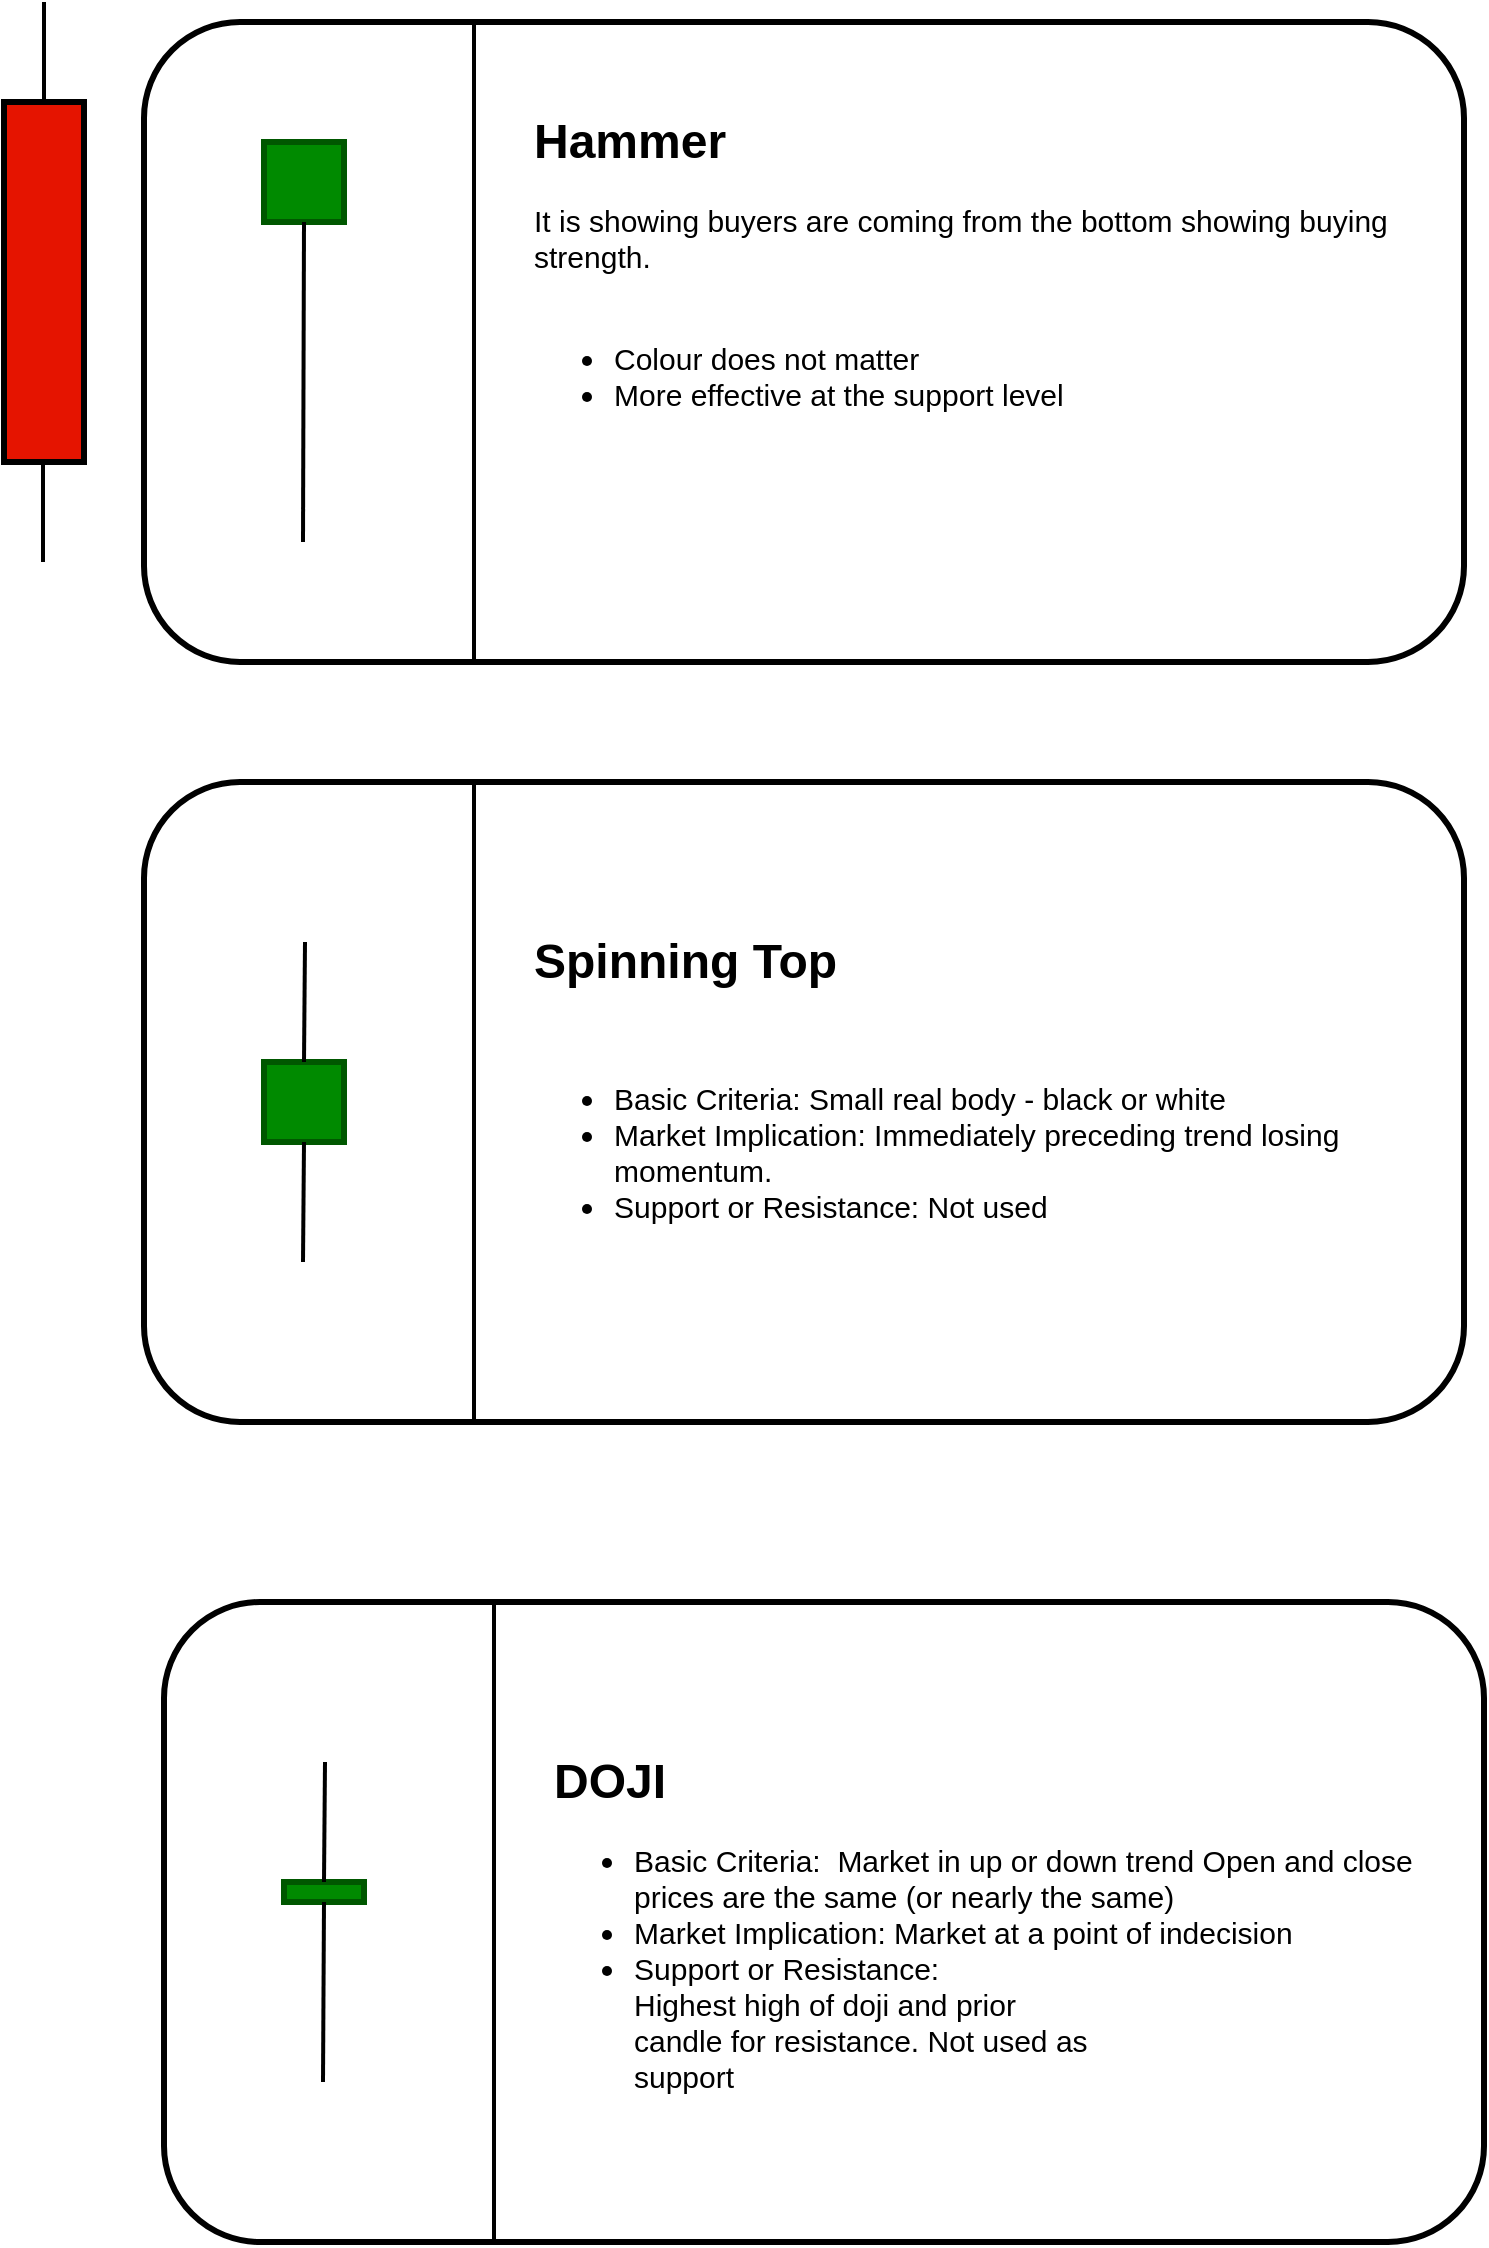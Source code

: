 <mxfile version="20.4.0" type="github">
  <diagram id="h9bAmnUel5tqnT0y4ZWO" name="Page-1">
    <mxGraphModel dx="868" dy="482" grid="1" gridSize="10" guides="1" tooltips="1" connect="1" arrows="1" fold="1" page="1" pageScale="1" pageWidth="2336" pageHeight="1654" math="0" shadow="0">
      <root>
        <mxCell id="0" />
        <mxCell id="1" parent="0" />
        <mxCell id="KAJTuQCDLY8XCAWW465p-1" value="" style="rounded=1;whiteSpace=wrap;html=1;strokeWidth=3;" vertex="1" parent="1">
          <mxGeometry x="690" y="120" width="660" height="320" as="geometry" />
        </mxCell>
        <mxCell id="KAJTuQCDLY8XCAWW465p-2" value="" style="rounded=0;whiteSpace=wrap;html=1;fillColor=#e51400;fontColor=#ffffff;strokeColor=#000000;strokeWidth=3;" vertex="1" parent="1">
          <mxGeometry x="620" y="160" width="40" height="180" as="geometry" />
        </mxCell>
        <mxCell id="KAJTuQCDLY8XCAWW465p-4" value="" style="endArrow=none;html=1;rounded=0;strokeWidth=2;" edge="1" parent="1">
          <mxGeometry width="50" height="50" relative="1" as="geometry">
            <mxPoint x="640" y="160" as="sourcePoint" />
            <mxPoint x="640" y="110" as="targetPoint" />
          </mxGeometry>
        </mxCell>
        <mxCell id="KAJTuQCDLY8XCAWW465p-5" value="" style="endArrow=none;html=1;rounded=0;strokeWidth=2;" edge="1" parent="1">
          <mxGeometry width="50" height="50" relative="1" as="geometry">
            <mxPoint x="639.5" y="390" as="sourcePoint" />
            <mxPoint x="639.5" y="340" as="targetPoint" />
          </mxGeometry>
        </mxCell>
        <mxCell id="KAJTuQCDLY8XCAWW465p-6" value="" style="rounded=0;whiteSpace=wrap;html=1;fillColor=#008a00;fontColor=#ffffff;strokeColor=#005700;strokeWidth=3;" vertex="1" parent="1">
          <mxGeometry x="750" y="180" width="40" height="40" as="geometry" />
        </mxCell>
        <mxCell id="KAJTuQCDLY8XCAWW465p-8" value="" style="endArrow=none;html=1;rounded=0;strokeWidth=2;entryX=0.5;entryY=1;entryDx=0;entryDy=0;" edge="1" parent="1" target="KAJTuQCDLY8XCAWW465p-6">
          <mxGeometry width="50" height="50" relative="1" as="geometry">
            <mxPoint x="769.5" y="380" as="sourcePoint" />
            <mxPoint x="769.5" y="330" as="targetPoint" />
          </mxGeometry>
        </mxCell>
        <mxCell id="KAJTuQCDLY8XCAWW465p-11" value="&lt;h1&gt;Hammer&lt;/h1&gt;&lt;div style=&quot;font-size: 15px;&quot;&gt;&lt;font style=&quot;font-size: 15px;&quot;&gt;It is showing buyers are coming from the bottom showing buying strength.&lt;/font&gt;&lt;/div&gt;&lt;div style=&quot;font-size: 15px;&quot;&gt;&lt;font style=&quot;font-size: 15px;&quot;&gt;&lt;br&gt;&lt;/font&gt;&lt;/div&gt;&lt;div style=&quot;font-size: 15px;&quot;&gt;&lt;ul style=&quot;&quot;&gt;&lt;li style=&quot;&quot;&gt;&lt;font style=&quot;font-size: 15px;&quot;&gt;Colour does not matter&amp;nbsp;&lt;/font&gt;&lt;/li&gt;&lt;li style=&quot;&quot;&gt;&lt;font style=&quot;font-size: 15px;&quot;&gt;More effective at the support level&lt;/font&gt;&lt;/li&gt;&lt;/ul&gt;&lt;/div&gt;" style="text;html=1;strokeColor=none;fillColor=none;spacing=5;spacingTop=-20;whiteSpace=wrap;overflow=hidden;rounded=0;strokeWidth=3;" vertex="1" parent="1">
          <mxGeometry x="880" y="160" width="460" height="210" as="geometry" />
        </mxCell>
        <mxCell id="KAJTuQCDLY8XCAWW465p-12" value="" style="endArrow=none;html=1;rounded=0;strokeWidth=2;fontSize=15;" edge="1" parent="1" source="KAJTuQCDLY8XCAWW465p-1">
          <mxGeometry width="50" height="50" relative="1" as="geometry">
            <mxPoint x="920" y="440" as="sourcePoint" />
            <mxPoint x="915" y="120" as="targetPoint" />
          </mxGeometry>
        </mxCell>
        <mxCell id="KAJTuQCDLY8XCAWW465p-13" value="" style="endArrow=none;html=1;rounded=0;strokeWidth=2;fontSize=15;entryX=0.25;entryY=0;entryDx=0;entryDy=0;exitX=0.25;exitY=1;exitDx=0;exitDy=0;" edge="1" parent="1" source="KAJTuQCDLY8XCAWW465p-1" target="KAJTuQCDLY8XCAWW465p-1">
          <mxGeometry width="50" height="50" relative="1" as="geometry">
            <mxPoint x="918" y="430" as="sourcePoint" />
            <mxPoint x="930" y="120" as="targetPoint" />
          </mxGeometry>
        </mxCell>
        <mxCell id="KAJTuQCDLY8XCAWW465p-15" value="" style="rounded=1;whiteSpace=wrap;html=1;strokeWidth=3;" vertex="1" parent="1">
          <mxGeometry x="690" y="500" width="660" height="320" as="geometry" />
        </mxCell>
        <mxCell id="KAJTuQCDLY8XCAWW465p-16" value="" style="rounded=0;whiteSpace=wrap;html=1;fillColor=#008a00;fontColor=#ffffff;strokeColor=#005700;strokeWidth=3;" vertex="1" parent="1">
          <mxGeometry x="750" y="640" width="40" height="40" as="geometry" />
        </mxCell>
        <mxCell id="KAJTuQCDLY8XCAWW465p-17" value="" style="endArrow=none;html=1;rounded=0;strokeWidth=2;entryX=0.5;entryY=1;entryDx=0;entryDy=0;" edge="1" parent="1" target="KAJTuQCDLY8XCAWW465p-16">
          <mxGeometry width="50" height="50" relative="1" as="geometry">
            <mxPoint x="769.5" y="740" as="sourcePoint" />
            <mxPoint x="769.5" y="690" as="targetPoint" />
          </mxGeometry>
        </mxCell>
        <mxCell id="KAJTuQCDLY8XCAWW465p-18" value="&lt;h1&gt;Spinning Top&lt;/h1&gt;&lt;div&gt;&lt;br&gt;&lt;/div&gt;&lt;div style=&quot;font-size: 15px;&quot;&gt;&lt;ul style=&quot;&quot;&gt;&lt;li style=&quot;&quot;&gt;Basic Criteria: Small real body - black or white&lt;/li&gt;&lt;li style=&quot;&quot;&gt;Market Implication: Immediately preceding trend losing momentum.&lt;/li&gt;&lt;li style=&quot;&quot;&gt;Support or Resistance: Not used&lt;br&gt;&lt;/li&gt;&lt;/ul&gt;&lt;/div&gt;" style="text;html=1;strokeColor=none;fillColor=none;spacing=5;spacingTop=-20;whiteSpace=wrap;overflow=hidden;rounded=0;strokeWidth=3;" vertex="1" parent="1">
          <mxGeometry x="880" y="570" width="460" height="210" as="geometry" />
        </mxCell>
        <mxCell id="KAJTuQCDLY8XCAWW465p-20" value="" style="endArrow=none;html=1;rounded=0;strokeWidth=2;fontSize=15;entryX=0.25;entryY=0;entryDx=0;entryDy=0;exitX=0.25;exitY=1;exitDx=0;exitDy=0;" edge="1" parent="1" source="KAJTuQCDLY8XCAWW465p-15" target="KAJTuQCDLY8XCAWW465p-15">
          <mxGeometry width="50" height="50" relative="1" as="geometry">
            <mxPoint x="918" y="790" as="sourcePoint" />
            <mxPoint x="930" y="480" as="targetPoint" />
          </mxGeometry>
        </mxCell>
        <mxCell id="KAJTuQCDLY8XCAWW465p-22" value="" style="endArrow=none;html=1;rounded=0;strokeWidth=2;entryX=0.5;entryY=1;entryDx=0;entryDy=0;" edge="1" parent="1">
          <mxGeometry width="50" height="50" relative="1" as="geometry">
            <mxPoint x="770" y="640" as="sourcePoint" />
            <mxPoint x="770.5" y="580" as="targetPoint" />
          </mxGeometry>
        </mxCell>
        <mxCell id="KAJTuQCDLY8XCAWW465p-23" value="" style="rounded=1;whiteSpace=wrap;html=1;strokeWidth=3;" vertex="1" parent="1">
          <mxGeometry x="700" y="910" width="660" height="320" as="geometry" />
        </mxCell>
        <mxCell id="KAJTuQCDLY8XCAWW465p-24" value="" style="rounded=0;whiteSpace=wrap;html=1;fillColor=#008a00;fontColor=#ffffff;strokeColor=#005700;strokeWidth=3;" vertex="1" parent="1">
          <mxGeometry x="760" y="1050" width="40" height="10" as="geometry" />
        </mxCell>
        <mxCell id="KAJTuQCDLY8XCAWW465p-25" value="" style="endArrow=none;html=1;rounded=0;strokeWidth=2;entryX=0.5;entryY=1;entryDx=0;entryDy=0;" edge="1" target="KAJTuQCDLY8XCAWW465p-24" parent="1">
          <mxGeometry width="50" height="50" relative="1" as="geometry">
            <mxPoint x="779.5" y="1150" as="sourcePoint" />
            <mxPoint x="779.5" y="1100" as="targetPoint" />
          </mxGeometry>
        </mxCell>
        <mxCell id="KAJTuQCDLY8XCAWW465p-26" value="&lt;h1&gt;DOJI&lt;/h1&gt;&lt;div style=&quot;font-size: 15px;&quot;&gt;&lt;ul style=&quot;&quot;&gt;&lt;li style=&quot;&quot;&gt;Basic Criteria:&amp;nbsp;&amp;nbsp;Market in up or down trend Open and close prices are the same (or nearly the same)&lt;/li&gt;&lt;li style=&quot;&quot;&gt;Market Implication: Market at a point of indecision&lt;/li&gt;&lt;li style=&quot;&quot;&gt;Support or Resistance:&lt;br&gt;Highest high of doji and prior&lt;br&gt;candle for resistance. Not used as&lt;br&gt;support&lt;br&gt;&lt;/li&gt;&lt;/ul&gt;&lt;/div&gt;" style="text;html=1;strokeColor=none;fillColor=none;spacing=5;spacingTop=-20;whiteSpace=wrap;overflow=hidden;rounded=0;strokeWidth=3;" vertex="1" parent="1">
          <mxGeometry x="890" y="980" width="460" height="210" as="geometry" />
        </mxCell>
        <mxCell id="KAJTuQCDLY8XCAWW465p-27" value="" style="endArrow=none;html=1;rounded=0;strokeWidth=2;fontSize=15;entryX=0.25;entryY=0;entryDx=0;entryDy=0;exitX=0.25;exitY=1;exitDx=0;exitDy=0;" edge="1" source="KAJTuQCDLY8XCAWW465p-23" target="KAJTuQCDLY8XCAWW465p-23" parent="1">
          <mxGeometry width="50" height="50" relative="1" as="geometry">
            <mxPoint x="928" y="1200" as="sourcePoint" />
            <mxPoint x="940" y="890" as="targetPoint" />
          </mxGeometry>
        </mxCell>
        <mxCell id="KAJTuQCDLY8XCAWW465p-28" value="" style="endArrow=none;html=1;rounded=0;strokeWidth=2;entryX=0.5;entryY=1;entryDx=0;entryDy=0;" edge="1" parent="1">
          <mxGeometry width="50" height="50" relative="1" as="geometry">
            <mxPoint x="780" y="1050" as="sourcePoint" />
            <mxPoint x="780.5" y="990" as="targetPoint" />
          </mxGeometry>
        </mxCell>
      </root>
    </mxGraphModel>
  </diagram>
</mxfile>
